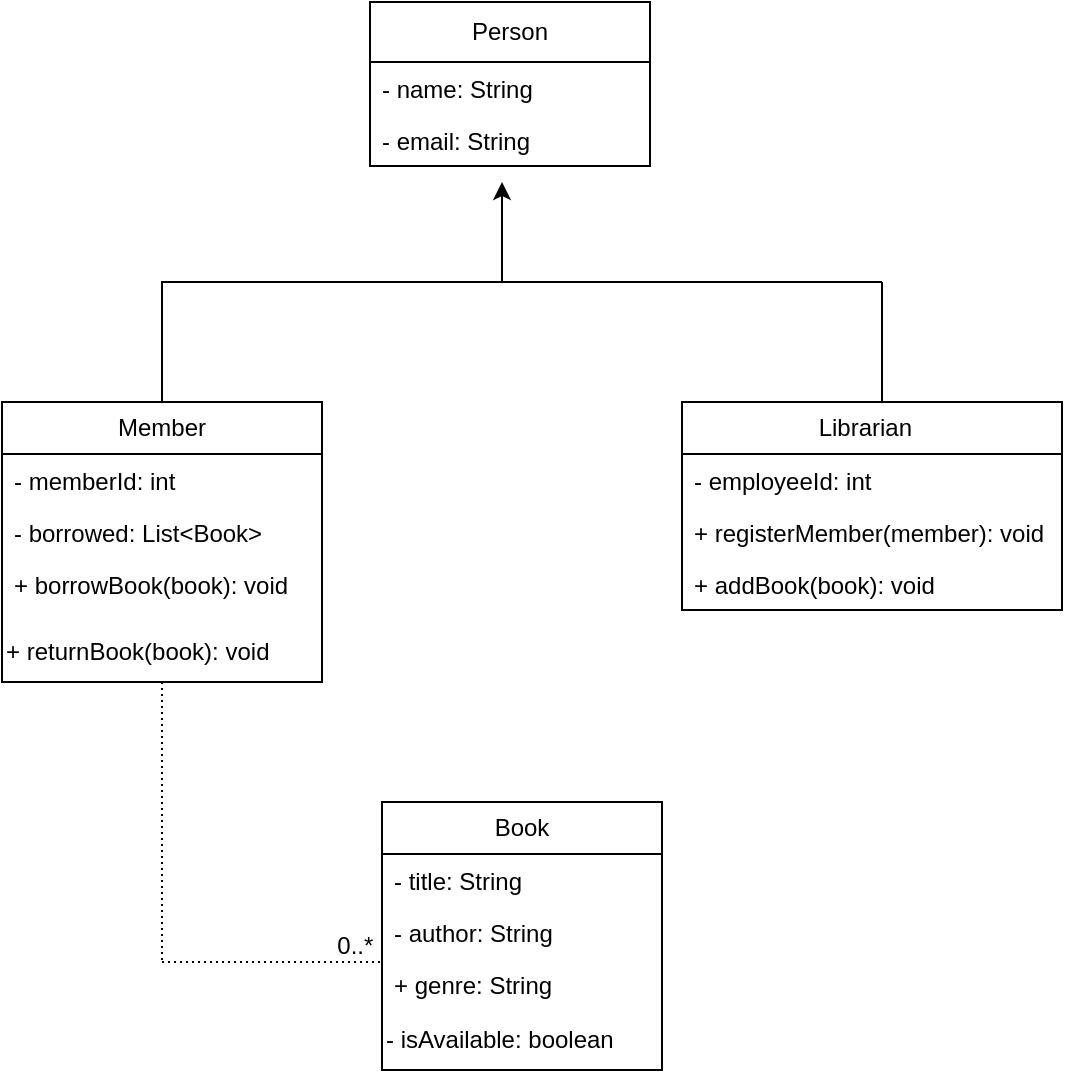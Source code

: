 <mxfile version="26.2.14">
  <diagram name="Page-1" id="DXGbBw8MSbJ9OKXTTDxr">
    <mxGraphModel dx="1226" dy="661" grid="1" gridSize="10" guides="1" tooltips="1" connect="1" arrows="1" fold="1" page="1" pageScale="1" pageWidth="827" pageHeight="1169" background="none" math="0" shadow="0">
      <root>
        <mxCell id="0" />
        <mxCell id="1" parent="0" />
        <mxCell id="UU-SDb-LrE4j7ToGXzlC-1" value="Person" style="swimlane;fontStyle=0;childLayout=stackLayout;horizontal=1;startSize=30;fillColor=none;horizontalStack=0;resizeParent=1;resizeParentMax=0;resizeLast=0;collapsible=1;marginBottom=0;whiteSpace=wrap;html=1;" parent="1" vertex="1">
          <mxGeometry x="344" y="40" width="140" height="82" as="geometry" />
        </mxCell>
        <mxCell id="UU-SDb-LrE4j7ToGXzlC-2" value="- name: String" style="text;strokeColor=none;fillColor=none;align=left;verticalAlign=top;spacingLeft=4;spacingRight=4;overflow=hidden;rotatable=0;points=[[0,0.5],[1,0.5]];portConstraint=eastwest;whiteSpace=wrap;html=1;" parent="UU-SDb-LrE4j7ToGXzlC-1" vertex="1">
          <mxGeometry y="30" width="140" height="26" as="geometry" />
        </mxCell>
        <mxCell id="UU-SDb-LrE4j7ToGXzlC-3" value="- email: String" style="text;strokeColor=none;fillColor=none;align=left;verticalAlign=top;spacingLeft=4;spacingRight=4;overflow=hidden;rotatable=0;points=[[0,0.5],[1,0.5]];portConstraint=eastwest;whiteSpace=wrap;html=1;" parent="UU-SDb-LrE4j7ToGXzlC-1" vertex="1">
          <mxGeometry y="56" width="140" height="26" as="geometry" />
        </mxCell>
        <mxCell id="UU-SDb-LrE4j7ToGXzlC-21" style="edgeStyle=orthogonalEdgeStyle;rounded=0;orthogonalLoop=1;jettySize=auto;html=1;exitX=0.5;exitY=0;exitDx=0;exitDy=0;" parent="1" source="UU-SDb-LrE4j7ToGXzlC-5" edge="1">
          <mxGeometry relative="1" as="geometry">
            <mxPoint x="410" y="130" as="targetPoint" />
            <Array as="points">
              <mxPoint x="240" y="180" />
              <mxPoint x="410" y="180" />
            </Array>
          </mxGeometry>
        </mxCell>
        <mxCell id="UU-SDb-LrE4j7ToGXzlC-5" value="Member" style="swimlane;fontStyle=0;childLayout=stackLayout;horizontal=1;startSize=26;fillColor=none;horizontalStack=0;resizeParent=1;resizeParentMax=0;resizeLast=0;collapsible=1;marginBottom=0;whiteSpace=wrap;html=1;" parent="1" vertex="1">
          <mxGeometry x="160" y="240" width="160" height="140" as="geometry" />
        </mxCell>
        <mxCell id="UU-SDb-LrE4j7ToGXzlC-6" value="- memberId: int" style="text;strokeColor=none;fillColor=none;align=left;verticalAlign=top;spacingLeft=4;spacingRight=4;overflow=hidden;rotatable=0;points=[[0,0.5],[1,0.5]];portConstraint=eastwest;whiteSpace=wrap;html=1;" parent="UU-SDb-LrE4j7ToGXzlC-5" vertex="1">
          <mxGeometry y="26" width="160" height="26" as="geometry" />
        </mxCell>
        <mxCell id="UU-SDb-LrE4j7ToGXzlC-7" value="- borrowed: List&amp;lt;Book&amp;gt;" style="text;strokeColor=none;fillColor=none;align=left;verticalAlign=top;spacingLeft=4;spacingRight=4;overflow=hidden;rotatable=0;points=[[0,0.5],[1,0.5]];portConstraint=eastwest;whiteSpace=wrap;html=1;" parent="UU-SDb-LrE4j7ToGXzlC-5" vertex="1">
          <mxGeometry y="52" width="160" height="26" as="geometry" />
        </mxCell>
        <mxCell id="UU-SDb-LrE4j7ToGXzlC-8" value="+ borrowBook(book): void" style="text;strokeColor=none;fillColor=none;align=left;verticalAlign=top;spacingLeft=4;spacingRight=4;overflow=hidden;rotatable=0;points=[[0,0.5],[1,0.5]];portConstraint=eastwest;whiteSpace=wrap;html=1;" parent="UU-SDb-LrE4j7ToGXzlC-5" vertex="1">
          <mxGeometry y="78" width="160" height="32" as="geometry" />
        </mxCell>
        <mxCell id="UU-SDb-LrE4j7ToGXzlC-11" value="+ returnBook(book): void" style="text;strokeColor=none;align=left;fillColor=none;html=1;verticalAlign=middle;whiteSpace=wrap;rounded=0;" parent="UU-SDb-LrE4j7ToGXzlC-5" vertex="1">
          <mxGeometry y="110" width="160" height="30" as="geometry" />
        </mxCell>
        <mxCell id="UU-SDb-LrE4j7ToGXzlC-12" value="Librarian&lt;span style=&quot;white-space: pre;&quot;&gt;&#x9;&lt;/span&gt;" style="swimlane;fontStyle=0;childLayout=stackLayout;horizontal=1;startSize=26;fillColor=none;horizontalStack=0;resizeParent=1;resizeParentMax=0;resizeLast=0;collapsible=1;marginBottom=0;whiteSpace=wrap;html=1;" parent="1" vertex="1">
          <mxGeometry x="500" y="240" width="190" height="104" as="geometry" />
        </mxCell>
        <mxCell id="UU-SDb-LrE4j7ToGXzlC-13" value="- employeeId: int" style="text;strokeColor=none;fillColor=none;align=left;verticalAlign=top;spacingLeft=4;spacingRight=4;overflow=hidden;rotatable=0;points=[[0,0.5],[1,0.5]];portConstraint=eastwest;whiteSpace=wrap;html=1;" parent="UU-SDb-LrE4j7ToGXzlC-12" vertex="1">
          <mxGeometry y="26" width="190" height="26" as="geometry" />
        </mxCell>
        <mxCell id="UU-SDb-LrE4j7ToGXzlC-14" value="+ registerMember(member): void" style="text;strokeColor=none;fillColor=none;align=left;verticalAlign=top;spacingLeft=4;spacingRight=4;overflow=hidden;rotatable=0;points=[[0,0.5],[1,0.5]];portConstraint=eastwest;whiteSpace=wrap;html=1;" parent="UU-SDb-LrE4j7ToGXzlC-12" vertex="1">
          <mxGeometry y="52" width="190" height="26" as="geometry" />
        </mxCell>
        <mxCell id="UU-SDb-LrE4j7ToGXzlC-15" value="+ addBook(book): void" style="text;strokeColor=none;fillColor=none;align=left;verticalAlign=top;spacingLeft=4;spacingRight=4;overflow=hidden;rotatable=0;points=[[0,0.5],[1,0.5]];portConstraint=eastwest;whiteSpace=wrap;html=1;" parent="UU-SDb-LrE4j7ToGXzlC-12" vertex="1">
          <mxGeometry y="78" width="190" height="26" as="geometry" />
        </mxCell>
        <mxCell id="UU-SDb-LrE4j7ToGXzlC-16" value="Book" style="swimlane;fontStyle=0;childLayout=stackLayout;horizontal=1;startSize=26;fillColor=none;horizontalStack=0;resizeParent=1;resizeParentMax=0;resizeLast=0;collapsible=1;marginBottom=0;whiteSpace=wrap;html=1;" parent="1" vertex="1">
          <mxGeometry x="350" y="440" width="140" height="134" as="geometry" />
        </mxCell>
        <mxCell id="UU-SDb-LrE4j7ToGXzlC-17" value="- title: String" style="text;strokeColor=none;fillColor=none;align=left;verticalAlign=top;spacingLeft=4;spacingRight=4;overflow=hidden;rotatable=0;points=[[0,0.5],[1,0.5]];portConstraint=eastwest;whiteSpace=wrap;html=1;" parent="UU-SDb-LrE4j7ToGXzlC-16" vertex="1">
          <mxGeometry y="26" width="140" height="26" as="geometry" />
        </mxCell>
        <mxCell id="UU-SDb-LrE4j7ToGXzlC-18" value="- author: String" style="text;strokeColor=none;fillColor=none;align=left;verticalAlign=top;spacingLeft=4;spacingRight=4;overflow=hidden;rotatable=0;points=[[0,0.5],[1,0.5]];portConstraint=eastwest;whiteSpace=wrap;html=1;" parent="UU-SDb-LrE4j7ToGXzlC-16" vertex="1">
          <mxGeometry y="52" width="140" height="26" as="geometry" />
        </mxCell>
        <mxCell id="UU-SDb-LrE4j7ToGXzlC-19" value="+ genre: String" style="text;strokeColor=none;fillColor=none;align=left;verticalAlign=top;spacingLeft=4;spacingRight=4;overflow=hidden;rotatable=0;points=[[0,0.5],[1,0.5]];portConstraint=eastwest;whiteSpace=wrap;html=1;" parent="UU-SDb-LrE4j7ToGXzlC-16" vertex="1">
          <mxGeometry y="78" width="140" height="26" as="geometry" />
        </mxCell>
        <mxCell id="UU-SDb-LrE4j7ToGXzlC-20" value="- isAvailable: boolean" style="text;strokeColor=none;align=left;fillColor=none;html=1;verticalAlign=middle;whiteSpace=wrap;rounded=0;" parent="UU-SDb-LrE4j7ToGXzlC-16" vertex="1">
          <mxGeometry y="104" width="140" height="30" as="geometry" />
        </mxCell>
        <mxCell id="UU-SDb-LrE4j7ToGXzlC-24" value="" style="endArrow=none;html=1;rounded=0;" parent="1" edge="1">
          <mxGeometry relative="1" as="geometry">
            <mxPoint x="410" y="180" as="sourcePoint" />
            <mxPoint x="600" y="180" as="targetPoint" />
          </mxGeometry>
        </mxCell>
        <mxCell id="UU-SDb-LrE4j7ToGXzlC-25" value="" style="endArrow=none;html=1;rounded=0;" parent="1" edge="1">
          <mxGeometry relative="1" as="geometry">
            <mxPoint x="600" y="180" as="sourcePoint" />
            <mxPoint x="600" y="240" as="targetPoint" />
          </mxGeometry>
        </mxCell>
        <mxCell id="UU-SDb-LrE4j7ToGXzlC-26" value="" style="endArrow=none;html=1;rounded=0;dashed=1;dashPattern=1 2;" parent="1" edge="1">
          <mxGeometry relative="1" as="geometry">
            <mxPoint x="240" y="520" as="sourcePoint" />
            <mxPoint x="350" y="520" as="targetPoint" />
          </mxGeometry>
        </mxCell>
        <mxCell id="UU-SDb-LrE4j7ToGXzlC-27" value="0..*&amp;nbsp;" style="resizable=0;html=1;whiteSpace=wrap;align=right;verticalAlign=bottom;" parent="UU-SDb-LrE4j7ToGXzlC-26" connectable="0" vertex="1">
          <mxGeometry x="1" relative="1" as="geometry" />
        </mxCell>
        <mxCell id="UU-SDb-LrE4j7ToGXzlC-28" value="" style="endArrow=none;html=1;rounded=0;dashed=1;dashPattern=1 2;" parent="1" edge="1">
          <mxGeometry relative="1" as="geometry">
            <mxPoint x="240" y="380" as="sourcePoint" />
            <mxPoint x="240" y="520" as="targetPoint" />
          </mxGeometry>
        </mxCell>
      </root>
    </mxGraphModel>
  </diagram>
</mxfile>
